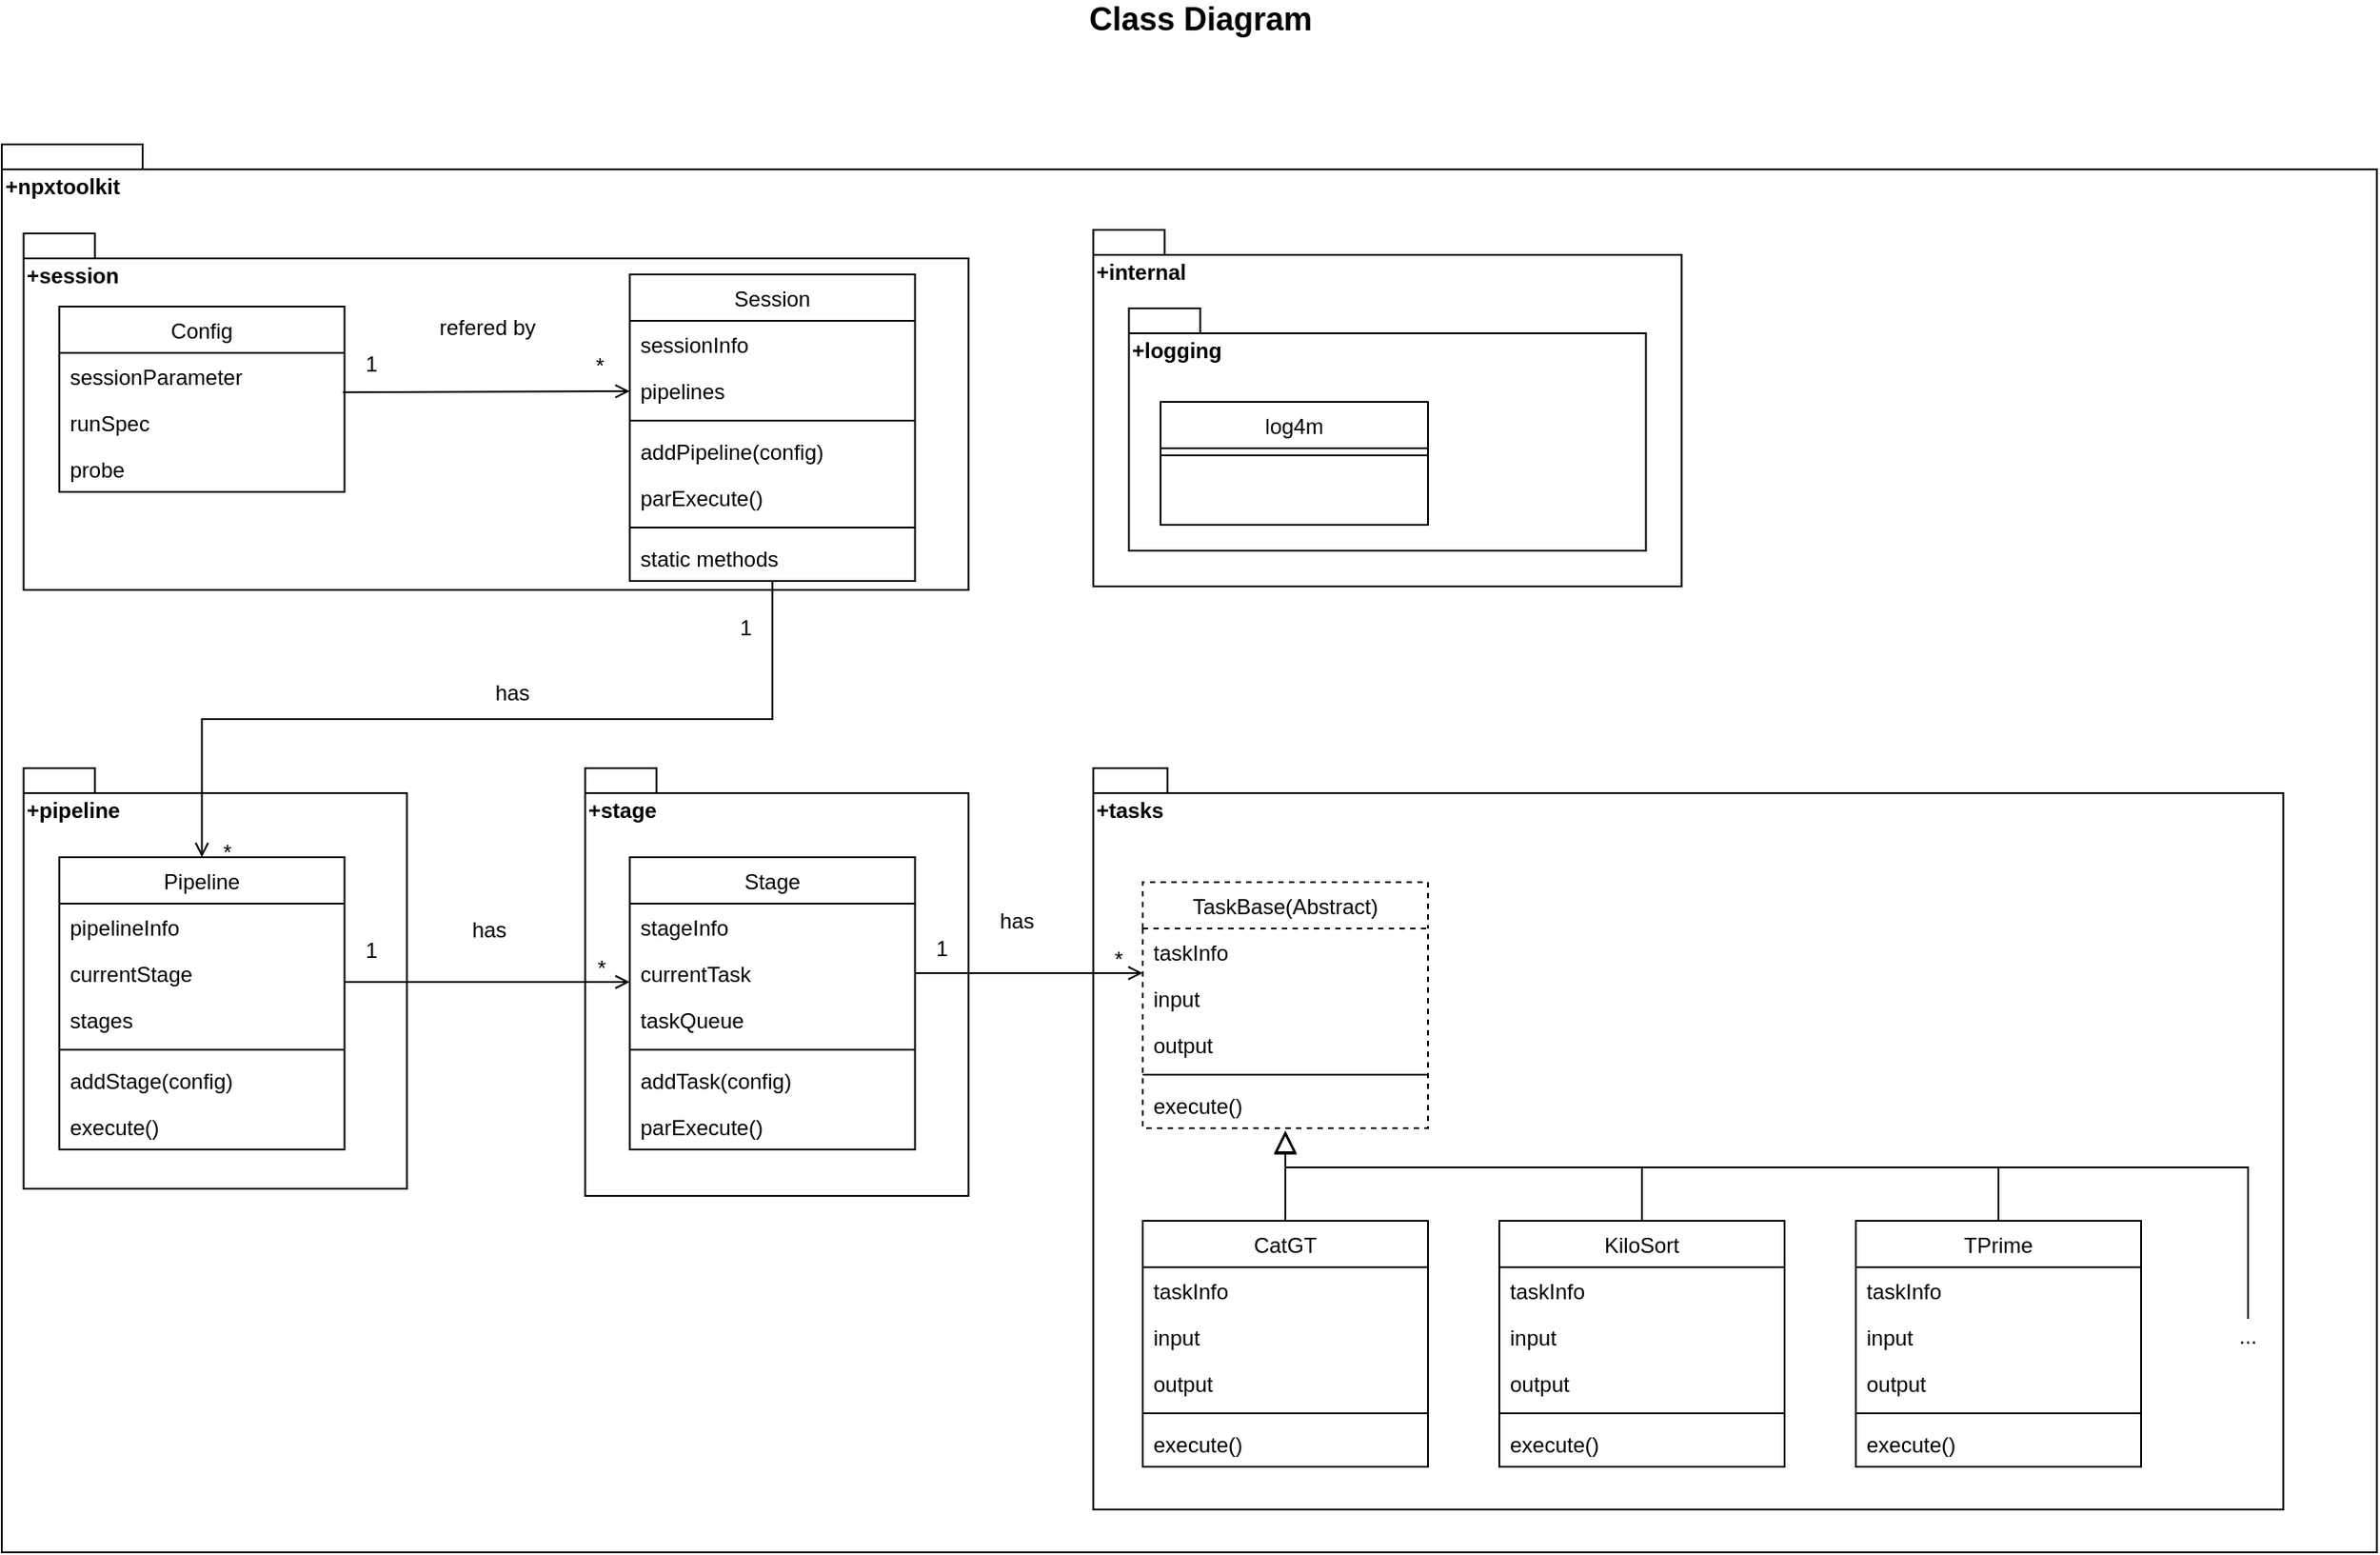 <mxfile version="15.5.0" type="device"><diagram id="C5RBs43oDa-KdzZeNtuy" name="Page-1"><mxGraphModel dx="1955" dy="514" grid="1" gridSize="10" guides="1" tooltips="1" connect="1" arrows="1" fold="1" page="1" pageScale="1" pageWidth="1169" pageHeight="827" math="0" shadow="0"><root><mxCell id="WIyWlLk6GJQsqaUBKTNV-0"/><mxCell id="WIyWlLk6GJQsqaUBKTNV-1" parent="WIyWlLk6GJQsqaUBKTNV-0"/><mxCell id="HkX5OqELua6553qJms5l-85" value="+npxtoolkit&lt;span style=&quot;color: rgba(0 , 0 , 0 , 0) ; font-family: monospace ; font-size: 0px ; font-weight: 400&quot;&gt;%3CmxGraphModel%3E%3Croot%3E%3CmxCell%20id%3D%220%22%2F%3E%3CmxCell%20id%3D%221%22%20parent%3D%220%22%2F%3E%3CmxCell%20id%3D%222%22%20value%3D%22%2Bpipeline%22%20style%3D%22shape%3Dfolder%3BfontStyle%3D1%3BspacingTop%3D10%3BtabWidth%3D40%3BtabHeight%3D14%3BtabPosition%3Dleft%3Bhtml%3D1%3BverticalAlign%3Dtop%3Balign%3Dleft%3B%22%20vertex%3D%221%22%20parent%3D%221%22%3E%3CmxGeometry%20x%3D%22-10%22%20y%3D%22-20%22%20width%3D%22250%22%20height%3D%22430%22%20as%3D%22geometry%22%2F%3E%3C%2FmxCell%3E%3C%2Froot%3E%3C%2FmxGraphMode&lt;/span&gt;" style="shape=folder;fontStyle=1;spacingTop=10;tabWidth=40;tabHeight=14;tabPosition=left;html=1;verticalAlign=top;align=left;" parent="WIyWlLk6GJQsqaUBKTNV-1" vertex="1"><mxGeometry x="-1150" y="90" width="1332.25" height="790" as="geometry"/></mxCell><mxCell id="gD0DMVMEmu4CW5XgSncK-82" value="+pipeline&lt;span style=&quot;color: rgba(0 , 0 , 0 , 0) ; font-family: monospace ; font-size: 0px ; font-weight: 400&quot;&gt;%3CmxGraphModel%3E%3Croot%3E%3CmxCell%20id%3D%220%22%2F%3E%3CmxCell%20id%3D%221%22%20parent%3D%220%22%2F%3E%3CmxCell%20id%3D%222%22%20value%3D%22%2Bpipeline%22%20style%3D%22shape%3Dfolder%3BfontStyle%3D1%3BspacingTop%3D10%3BtabWidth%3D40%3BtabHeight%3D14%3BtabPosition%3Dleft%3Bhtml%3D1%3BverticalAlign%3Dtop%3Balign%3Dleft%3B%22%20vertex%3D%221%22%20parent%3D%221%22%3E%3CmxGeometry%20x%3D%22-10%22%20y%3D%22-20%22%20width%3D%22250%22%20height%3D%22430%22%20as%3D%22geometry%22%2F%3E%3C%2FmxCell%3E%3C%2Froot%3E%3C%2FmxGraphMod&lt;/span&gt;" style="shape=folder;fontStyle=1;spacingTop=10;tabWidth=40;tabHeight=14;tabPosition=left;html=1;verticalAlign=top;align=left;" parent="WIyWlLk6GJQsqaUBKTNV-1" vertex="1"><mxGeometry x="-1137.75" y="440" width="215" height="236" as="geometry"/></mxCell><mxCell id="HkX5OqELua6553qJms5l-83" value="+stage&lt;span style=&quot;color: rgba(0 , 0 , 0 , 0) ; font-family: monospace ; font-size: 0px ; font-weight: 400&quot;&gt;%3CmxGraphModel%3E%3Croot%3E%3CmxCell%20id%3D%220%22%2F%3E%3CmxCell%20id%3D%221%22%20parent%3D%220%22%2F%3E%3CmxCell%20id%3D%222%22%20value%3D%22%2Bpipeline%22%20style%3D%22shape%3Dfolder%3BfontStyle%3D1%3BspacingTop%3D10%3BtabWidth%3D40%3BtabHeight%3D14%3BtabPosition%3Dleft%3Bhtml%3D1%3BverticalAlign%3Dtop%3Balign%3Dleft%3B%22%20vertex%3D%221%22%20parent%3D%221%22%3E%3CmxGeometry%20x%3D%22-10%22%20y%3D%22-20%22%20width%3D%22250%22%20height%3D%22430%22%20as%3D%22geometry%22%2F%3E%3C%2FmxCell%3E%3C%2Froot%3E%3C%2FmxGraphModel%3E&lt;/span&gt;" style="shape=folder;fontStyle=1;spacingTop=10;tabWidth=40;tabHeight=14;tabPosition=left;html=1;verticalAlign=top;align=left;" parent="WIyWlLk6GJQsqaUBKTNV-1" vertex="1"><mxGeometry x="-822.75" y="440" width="215" height="240" as="geometry"/></mxCell><mxCell id="HkX5OqELua6553qJms5l-82" value="+session" style="shape=folder;fontStyle=1;spacingTop=10;tabWidth=40;tabHeight=14;tabPosition=left;html=1;verticalAlign=top;align=left;" parent="WIyWlLk6GJQsqaUBKTNV-1" vertex="1"><mxGeometry x="-1137.75" y="140" width="530" height="200" as="geometry"/></mxCell><mxCell id="HkX5OqELua6553qJms5l-86" value="Class Diagram" style="text;html=1;strokeColor=none;fillColor=none;align=center;verticalAlign=middle;whiteSpace=wrap;rounded=0;fontStyle=1;fontSize=18;" parent="WIyWlLk6GJQsqaUBKTNV-1" vertex="1"><mxGeometry x="-680" y="10" width="405" height="20" as="geometry"/></mxCell><mxCell id="gD0DMVMEmu4CW5XgSncK-83" value="Config" style="swimlane;fontStyle=0;align=center;verticalAlign=top;childLayout=stackLayout;horizontal=1;startSize=26;horizontalStack=0;resizeParent=1;resizeLast=0;collapsible=1;marginBottom=0;rounded=0;shadow=0;strokeWidth=1;" parent="WIyWlLk6GJQsqaUBKTNV-1" vertex="1"><mxGeometry x="-1117.75" y="181" width="160" height="104" as="geometry"><mxRectangle x="550" y="140" width="160" height="26" as="alternateBounds"/></mxGeometry></mxCell><mxCell id="gD0DMVMEmu4CW5XgSncK-84" value="sessionParameter" style="text;align=left;verticalAlign=top;spacingLeft=4;spacingRight=4;overflow=hidden;rotatable=0;points=[[0,0.5],[1,0.5]];portConstraint=eastwest;rounded=0;shadow=0;html=0;" parent="gD0DMVMEmu4CW5XgSncK-83" vertex="1"><mxGeometry y="26" width="160" height="26" as="geometry"/></mxCell><mxCell id="gD0DMVMEmu4CW5XgSncK-85" value="runSpec" style="text;align=left;verticalAlign=top;spacingLeft=4;spacingRight=4;overflow=hidden;rotatable=0;points=[[0,0.5],[1,0.5]];portConstraint=eastwest;rounded=0;shadow=0;html=0;" parent="gD0DMVMEmu4CW5XgSncK-83" vertex="1"><mxGeometry y="52" width="160" height="26" as="geometry"/></mxCell><mxCell id="gD0DMVMEmu4CW5XgSncK-86" value="probe" style="text;align=left;verticalAlign=top;spacingLeft=4;spacingRight=4;overflow=hidden;rotatable=0;points=[[0,0.5],[1,0.5]];portConstraint=eastwest;rounded=0;shadow=0;html=0;" parent="gD0DMVMEmu4CW5XgSncK-83" vertex="1"><mxGeometry y="78" width="160" height="26" as="geometry"/></mxCell><mxCell id="gD0DMVMEmu4CW5XgSncK-87" value="Session" style="swimlane;fontStyle=0;align=center;verticalAlign=top;childLayout=stackLayout;horizontal=1;startSize=26;horizontalStack=0;resizeParent=1;resizeLast=0;collapsible=1;marginBottom=0;rounded=0;shadow=0;strokeWidth=1;" parent="WIyWlLk6GJQsqaUBKTNV-1" vertex="1"><mxGeometry x="-797.75" y="163" width="160" height="172" as="geometry"><mxRectangle x="550" y="140" width="160" height="26" as="alternateBounds"/></mxGeometry></mxCell><mxCell id="gD0DMVMEmu4CW5XgSncK-88" value="sessionInfo" style="text;align=left;verticalAlign=top;spacingLeft=4;spacingRight=4;overflow=hidden;rotatable=0;points=[[0,0.5],[1,0.5]];portConstraint=eastwest;rounded=0;shadow=0;html=0;" parent="gD0DMVMEmu4CW5XgSncK-87" vertex="1"><mxGeometry y="26" width="160" height="26" as="geometry"/></mxCell><mxCell id="gD0DMVMEmu4CW5XgSncK-89" value="pipelines" style="text;align=left;verticalAlign=top;spacingLeft=4;spacingRight=4;overflow=hidden;rotatable=0;points=[[0,0.5],[1,0.5]];portConstraint=eastwest;rounded=0;shadow=0;html=0;" parent="gD0DMVMEmu4CW5XgSncK-87" vertex="1"><mxGeometry y="52" width="160" height="26" as="geometry"/></mxCell><mxCell id="gD0DMVMEmu4CW5XgSncK-90" value="" style="line;html=1;strokeWidth=1;align=left;verticalAlign=middle;spacingTop=-1;spacingLeft=3;spacingRight=3;rotatable=0;labelPosition=right;points=[];portConstraint=eastwest;" parent="gD0DMVMEmu4CW5XgSncK-87" vertex="1"><mxGeometry y="78" width="160" height="8" as="geometry"/></mxCell><mxCell id="gD0DMVMEmu4CW5XgSncK-91" value="addPipeline(config)" style="text;align=left;verticalAlign=top;spacingLeft=4;spacingRight=4;overflow=hidden;rotatable=0;points=[[0,0.5],[1,0.5]];portConstraint=eastwest;" parent="gD0DMVMEmu4CW5XgSncK-87" vertex="1"><mxGeometry y="86" width="160" height="26" as="geometry"/></mxCell><mxCell id="gD0DMVMEmu4CW5XgSncK-92" value="parExecute()" style="text;align=left;verticalAlign=top;spacingLeft=4;spacingRight=4;overflow=hidden;rotatable=0;points=[[0,0.5],[1,0.5]];portConstraint=eastwest;" parent="gD0DMVMEmu4CW5XgSncK-87" vertex="1"><mxGeometry y="112" width="160" height="26" as="geometry"/></mxCell><mxCell id="RO8KzPzQyAX-KL4MtGL_-0" value="" style="line;html=1;strokeWidth=1;align=left;verticalAlign=middle;spacingTop=-1;spacingLeft=3;spacingRight=3;rotatable=0;labelPosition=right;points=[];portConstraint=eastwest;" parent="gD0DMVMEmu4CW5XgSncK-87" vertex="1"><mxGeometry y="138" width="160" height="8" as="geometry"/></mxCell><mxCell id="gD0DMVMEmu4CW5XgSncK-162" value="static methods" style="text;align=left;verticalAlign=top;spacingLeft=4;spacingRight=4;overflow=hidden;rotatable=0;points=[[0,0.5],[1,0.5]];portConstraint=eastwest;" parent="gD0DMVMEmu4CW5XgSncK-87" vertex="1"><mxGeometry y="146" width="160" height="26" as="geometry"/></mxCell><mxCell id="gD0DMVMEmu4CW5XgSncK-93" value="Pipeline" style="swimlane;fontStyle=0;align=center;verticalAlign=top;childLayout=stackLayout;horizontal=1;startSize=26;horizontalStack=0;resizeParent=1;resizeLast=0;collapsible=1;marginBottom=0;rounded=0;shadow=0;strokeWidth=1;" parent="WIyWlLk6GJQsqaUBKTNV-1" vertex="1"><mxGeometry x="-1117.75" y="490" width="160" height="164" as="geometry"><mxRectangle x="550" y="140" width="160" height="26" as="alternateBounds"/></mxGeometry></mxCell><mxCell id="gD0DMVMEmu4CW5XgSncK-94" value="pipelineInfo" style="text;align=left;verticalAlign=top;spacingLeft=4;spacingRight=4;overflow=hidden;rotatable=0;points=[[0,0.5],[1,0.5]];portConstraint=eastwest;rounded=0;shadow=0;html=0;" parent="gD0DMVMEmu4CW5XgSncK-93" vertex="1"><mxGeometry y="26" width="160" height="26" as="geometry"/></mxCell><mxCell id="gD0DMVMEmu4CW5XgSncK-95" value="currentStage" style="text;align=left;verticalAlign=top;spacingLeft=4;spacingRight=4;overflow=hidden;rotatable=0;points=[[0,0.5],[1,0.5]];portConstraint=eastwest;rounded=0;shadow=0;html=0;" parent="gD0DMVMEmu4CW5XgSncK-93" vertex="1"><mxGeometry y="52" width="160" height="26" as="geometry"/></mxCell><mxCell id="gD0DMVMEmu4CW5XgSncK-96" value="stages" style="text;align=left;verticalAlign=top;spacingLeft=4;spacingRight=4;overflow=hidden;rotatable=0;points=[[0,0.5],[1,0.5]];portConstraint=eastwest;rounded=0;shadow=0;html=0;" parent="gD0DMVMEmu4CW5XgSncK-93" vertex="1"><mxGeometry y="78" width="160" height="26" as="geometry"/></mxCell><mxCell id="gD0DMVMEmu4CW5XgSncK-97" value="" style="line;html=1;strokeWidth=1;align=left;verticalAlign=middle;spacingTop=-1;spacingLeft=3;spacingRight=3;rotatable=0;labelPosition=right;points=[];portConstraint=eastwest;" parent="gD0DMVMEmu4CW5XgSncK-93" vertex="1"><mxGeometry y="104" width="160" height="8" as="geometry"/></mxCell><mxCell id="gD0DMVMEmu4CW5XgSncK-98" value="addStage(config)" style="text;align=left;verticalAlign=top;spacingLeft=4;spacingRight=4;overflow=hidden;rotatable=0;points=[[0,0.5],[1,0.5]];portConstraint=eastwest;" parent="gD0DMVMEmu4CW5XgSncK-93" vertex="1"><mxGeometry y="112" width="160" height="26" as="geometry"/></mxCell><mxCell id="gD0DMVMEmu4CW5XgSncK-99" value="execute()" style="text;align=left;verticalAlign=top;spacingLeft=4;spacingRight=4;overflow=hidden;rotatable=0;points=[[0,0.5],[1,0.5]];portConstraint=eastwest;" parent="gD0DMVMEmu4CW5XgSncK-93" vertex="1"><mxGeometry y="138" width="160" height="26" as="geometry"/></mxCell><mxCell id="gD0DMVMEmu4CW5XgSncK-100" value="Stage" style="swimlane;fontStyle=0;align=center;verticalAlign=top;childLayout=stackLayout;horizontal=1;startSize=26;horizontalStack=0;resizeParent=1;resizeLast=0;collapsible=1;marginBottom=0;rounded=0;shadow=0;strokeWidth=1;" parent="WIyWlLk6GJQsqaUBKTNV-1" vertex="1"><mxGeometry x="-797.75" y="490" width="160" height="164" as="geometry"><mxRectangle x="550" y="140" width="160" height="26" as="alternateBounds"/></mxGeometry></mxCell><mxCell id="gD0DMVMEmu4CW5XgSncK-101" value="stageInfo" style="text;align=left;verticalAlign=top;spacingLeft=4;spacingRight=4;overflow=hidden;rotatable=0;points=[[0,0.5],[1,0.5]];portConstraint=eastwest;rounded=0;shadow=0;html=0;" parent="gD0DMVMEmu4CW5XgSncK-100" vertex="1"><mxGeometry y="26" width="160" height="26" as="geometry"/></mxCell><mxCell id="gD0DMVMEmu4CW5XgSncK-102" value="currentTask" style="text;align=left;verticalAlign=top;spacingLeft=4;spacingRight=4;overflow=hidden;rotatable=0;points=[[0,0.5],[1,0.5]];portConstraint=eastwest;rounded=0;shadow=0;html=0;" parent="gD0DMVMEmu4CW5XgSncK-100" vertex="1"><mxGeometry y="52" width="160" height="26" as="geometry"/></mxCell><mxCell id="gD0DMVMEmu4CW5XgSncK-103" value="taskQueue" style="text;align=left;verticalAlign=top;spacingLeft=4;spacingRight=4;overflow=hidden;rotatable=0;points=[[0,0.5],[1,0.5]];portConstraint=eastwest;rounded=0;shadow=0;html=0;" parent="gD0DMVMEmu4CW5XgSncK-100" vertex="1"><mxGeometry y="78" width="160" height="26" as="geometry"/></mxCell><mxCell id="gD0DMVMEmu4CW5XgSncK-104" value="" style="line;html=1;strokeWidth=1;align=left;verticalAlign=middle;spacingTop=-1;spacingLeft=3;spacingRight=3;rotatable=0;labelPosition=right;points=[];portConstraint=eastwest;" parent="gD0DMVMEmu4CW5XgSncK-100" vertex="1"><mxGeometry y="104" width="160" height="8" as="geometry"/></mxCell><mxCell id="gD0DMVMEmu4CW5XgSncK-105" value="addTask(config)" style="text;align=left;verticalAlign=top;spacingLeft=4;spacingRight=4;overflow=hidden;rotatable=0;points=[[0,0.5],[1,0.5]];portConstraint=eastwest;" parent="gD0DMVMEmu4CW5XgSncK-100" vertex="1"><mxGeometry y="112" width="160" height="26" as="geometry"/></mxCell><mxCell id="gD0DMVMEmu4CW5XgSncK-106" value="parExecute()" style="text;align=left;verticalAlign=top;spacingLeft=4;spacingRight=4;overflow=hidden;rotatable=0;points=[[0,0.5],[1,0.5]];portConstraint=eastwest;" parent="gD0DMVMEmu4CW5XgSncK-100" vertex="1"><mxGeometry y="138" width="160" height="26" as="geometry"/></mxCell><mxCell id="gD0DMVMEmu4CW5XgSncK-107" value="" style="endArrow=open;shadow=0;strokeWidth=1;rounded=0;endFill=1;edgeStyle=elbowEdgeStyle;elbow=vertical;exitX=0.994;exitY=-0.149;exitDx=0;exitDy=0;entryX=0;entryY=0.5;entryDx=0;entryDy=0;exitPerimeter=0;" parent="WIyWlLk6GJQsqaUBKTNV-1" source="gD0DMVMEmu4CW5XgSncK-85" target="gD0DMVMEmu4CW5XgSncK-89" edge="1"><mxGeometry x="0.5" y="41" relative="1" as="geometry"><mxPoint x="42.25" y="261.35" as="sourcePoint"/><mxPoint x="-830" y="240" as="targetPoint"/><mxPoint x="-40" y="32" as="offset"/><Array as="points"/></mxGeometry></mxCell><mxCell id="gD0DMVMEmu4CW5XgSncK-108" value="*" style="resizable=0;align=left;verticalAlign=bottom;labelBackgroundColor=none;fontSize=12;" parent="gD0DMVMEmu4CW5XgSncK-107" connectable="0" vertex="1"><mxGeometry x="-1" relative="1" as="geometry"><mxPoint x="140" y="-6" as="offset"/></mxGeometry></mxCell><mxCell id="gD0DMVMEmu4CW5XgSncK-109" value="1" style="resizable=0;align=right;verticalAlign=bottom;labelBackgroundColor=none;fontSize=12;" parent="gD0DMVMEmu4CW5XgSncK-107" connectable="0" vertex="1"><mxGeometry x="1" relative="1" as="geometry"><mxPoint x="-140" y="-6" as="offset"/></mxGeometry></mxCell><mxCell id="gD0DMVMEmu4CW5XgSncK-110" value="refered by" style="text;html=1;resizable=0;points=[];;align=center;verticalAlign=middle;labelBackgroundColor=none;rounded=0;shadow=0;strokeWidth=1;fontSize=12;" parent="gD0DMVMEmu4CW5XgSncK-107" vertex="1" connectable="0"><mxGeometry x="0.5" y="49" relative="1" as="geometry"><mxPoint x="-40" y="13" as="offset"/></mxGeometry></mxCell><mxCell id="gD0DMVMEmu4CW5XgSncK-111" value="" style="endArrow=open;shadow=0;strokeWidth=1;rounded=0;endFill=1;edgeStyle=elbowEdgeStyle;elbow=vertical;entryX=0.5;entryY=0;entryDx=0;entryDy=0;" parent="WIyWlLk6GJQsqaUBKTNV-1" source="gD0DMVMEmu4CW5XgSncK-87" target="gD0DMVMEmu4CW5XgSncK-93" edge="1"><mxGeometry x="0.5" y="41" relative="1" as="geometry"><mxPoint x="42.25" y="475.35" as="sourcePoint"/><mxPoint x="42.25" y="564" as="targetPoint"/><mxPoint x="-40" y="32" as="offset"/><Array as="points"/></mxGeometry></mxCell><mxCell id="gD0DMVMEmu4CW5XgSncK-112" value="*" style="resizable=0;align=left;verticalAlign=bottom;labelBackgroundColor=none;fontSize=12;" parent="gD0DMVMEmu4CW5XgSncK-111" connectable="0" vertex="1"><mxGeometry x="-1" relative="1" as="geometry"><mxPoint x="-310" y="161" as="offset"/></mxGeometry></mxCell><mxCell id="gD0DMVMEmu4CW5XgSncK-113" value="1" style="resizable=0;align=right;verticalAlign=bottom;labelBackgroundColor=none;fontSize=12;" parent="gD0DMVMEmu4CW5XgSncK-111" connectable="0" vertex="1"><mxGeometry x="1" relative="1" as="geometry"><mxPoint x="310" y="-120" as="offset"/></mxGeometry></mxCell><mxCell id="gD0DMVMEmu4CW5XgSncK-114" value="has" style="text;html=1;resizable=0;points=[];;align=center;verticalAlign=middle;labelBackgroundColor=none;rounded=0;shadow=0;strokeWidth=1;fontSize=12;" parent="gD0DMVMEmu4CW5XgSncK-111" vertex="1" connectable="0"><mxGeometry x="0.5" y="49" relative="1" as="geometry"><mxPoint x="132" y="-64" as="offset"/></mxGeometry></mxCell><mxCell id="gD0DMVMEmu4CW5XgSncK-115" value="" style="endArrow=open;shadow=0;strokeWidth=1;rounded=0;endFill=1;edgeStyle=elbowEdgeStyle;elbow=vertical;" parent="WIyWlLk6GJQsqaUBKTNV-1" source="gD0DMVMEmu4CW5XgSncK-93" target="gD0DMVMEmu4CW5XgSncK-100" edge="1"><mxGeometry x="0.5" y="41" relative="1" as="geometry"><mxPoint x="122.25" y="629" as="sourcePoint"/><mxPoint x="301.25" y="629" as="targetPoint"/><mxPoint x="-40" y="32" as="offset"/><Array as="points"><mxPoint x="-867.75" y="560"/><mxPoint x="-887.75" y="540"/><mxPoint x="-877.75" y="629"/></Array></mxGeometry></mxCell><mxCell id="gD0DMVMEmu4CW5XgSncK-116" value="*" style="resizable=0;align=left;verticalAlign=bottom;labelBackgroundColor=none;fontSize=12;" parent="gD0DMVMEmu4CW5XgSncK-115" connectable="0" vertex="1"><mxGeometry x="-1" relative="1" as="geometry"><mxPoint x="140" y="1" as="offset"/></mxGeometry></mxCell><mxCell id="gD0DMVMEmu4CW5XgSncK-117" value="1" style="resizable=0;align=right;verticalAlign=bottom;labelBackgroundColor=none;fontSize=12;" parent="gD0DMVMEmu4CW5XgSncK-115" connectable="0" vertex="1"><mxGeometry x="1" relative="1" as="geometry"><mxPoint x="-140" y="-9" as="offset"/></mxGeometry></mxCell><mxCell id="gD0DMVMEmu4CW5XgSncK-118" value="has" style="text;html=1;resizable=0;points=[];;align=center;verticalAlign=middle;labelBackgroundColor=none;rounded=0;shadow=0;strokeWidth=1;fontSize=12;" parent="gD0DMVMEmu4CW5XgSncK-115" vertex="1" connectable="0"><mxGeometry x="0.5" y="49" relative="1" as="geometry"><mxPoint x="-40" y="20" as="offset"/></mxGeometry></mxCell><mxCell id="gD0DMVMEmu4CW5XgSncK-119" value="+tasks&lt;span style=&quot;color: rgba(0 , 0 , 0 , 0) ; font-family: monospace ; font-size: 0px ; font-weight: 400&quot;&gt;%3CmxGraphModel%3E%3Croot%3E%3CmxCell%20id%3D%220%22%2F%3E%3CmxCell%20id%3D%221%22%20parent%3D%220%22%2F%3E%3CmxCell%20id%3D%222%22%20value%3D%22%2Bpipeline%22%20style%3D%22shape%3Dfolder%3BfontStyle%3D1%3BspacingTop%3D10%3BtabWidth%3D40%3BtabHeight%3D14%3BtabPosition%3Dleft%3Bhtml%3D1%3BverticalAlign%3Dtop%3Balign%3Dleft%3B%22%20vertex%3D%221%22%20parent%3D%221%22%3E%3CmxGeometry%20x%3D%22-10%22%20y%3D%22-20%22%20width%3D%22250%22%20height%3D%22430%22%20as%3D%22geometry%22%2F%3E%3C%2FmxCell%3E%3C%2Froot%3E%3C%2FmxGraphModel%3&lt;/span&gt;" style="shape=folder;fontStyle=1;spacingTop=10;tabWidth=40;tabHeight=14;tabPosition=left;html=1;verticalAlign=top;align=left;" parent="WIyWlLk6GJQsqaUBKTNV-1" vertex="1"><mxGeometry x="-537.75" y="440" width="667.5" height="416" as="geometry"/></mxCell><mxCell id="gD0DMVMEmu4CW5XgSncK-120" value="TaskBase(Abstract)" style="swimlane;fontStyle=0;align=center;verticalAlign=top;childLayout=stackLayout;horizontal=1;startSize=26;horizontalStack=0;resizeParent=1;resizeLast=0;collapsible=1;marginBottom=0;rounded=0;shadow=0;strokeWidth=1;dashed=1;" parent="WIyWlLk6GJQsqaUBKTNV-1" vertex="1"><mxGeometry x="-510" y="504" width="160" height="138" as="geometry"><mxRectangle x="550" y="140" width="160" height="26" as="alternateBounds"/></mxGeometry></mxCell><mxCell id="gD0DMVMEmu4CW5XgSncK-121" value="taskInfo" style="text;align=left;verticalAlign=top;spacingLeft=4;spacingRight=4;overflow=hidden;rotatable=0;points=[[0,0.5],[1,0.5]];portConstraint=eastwest;rounded=0;shadow=0;html=0;" parent="gD0DMVMEmu4CW5XgSncK-120" vertex="1"><mxGeometry y="26" width="160" height="26" as="geometry"/></mxCell><mxCell id="gD0DMVMEmu4CW5XgSncK-122" value="input" style="text;align=left;verticalAlign=top;spacingLeft=4;spacingRight=4;overflow=hidden;rotatable=0;points=[[0,0.5],[1,0.5]];portConstraint=eastwest;rounded=0;shadow=0;html=0;" parent="gD0DMVMEmu4CW5XgSncK-120" vertex="1"><mxGeometry y="52" width="160" height="26" as="geometry"/></mxCell><mxCell id="gD0DMVMEmu4CW5XgSncK-123" value="output" style="text;align=left;verticalAlign=top;spacingLeft=4;spacingRight=4;overflow=hidden;rotatable=0;points=[[0,0.5],[1,0.5]];portConstraint=eastwest;rounded=0;shadow=0;html=0;" parent="gD0DMVMEmu4CW5XgSncK-120" vertex="1"><mxGeometry y="78" width="160" height="26" as="geometry"/></mxCell><mxCell id="gD0DMVMEmu4CW5XgSncK-124" value="" style="line;html=1;strokeWidth=1;align=left;verticalAlign=middle;spacingTop=-1;spacingLeft=3;spacingRight=3;rotatable=0;labelPosition=right;points=[];portConstraint=eastwest;" parent="gD0DMVMEmu4CW5XgSncK-120" vertex="1"><mxGeometry y="104" width="160" height="8" as="geometry"/></mxCell><mxCell id="gD0DMVMEmu4CW5XgSncK-125" value="execute()" style="text;align=left;verticalAlign=top;spacingLeft=4;spacingRight=4;overflow=hidden;rotatable=0;points=[[0,0.5],[1,0.5]];portConstraint=eastwest;" parent="gD0DMVMEmu4CW5XgSncK-120" vertex="1"><mxGeometry y="112" width="160" height="26" as="geometry"/></mxCell><mxCell id="gD0DMVMEmu4CW5XgSncK-126" value="CatGT" style="swimlane;fontStyle=0;align=center;verticalAlign=top;childLayout=stackLayout;horizontal=1;startSize=26;horizontalStack=0;resizeParent=1;resizeLast=0;collapsible=1;marginBottom=0;rounded=0;shadow=0;strokeWidth=1;" parent="WIyWlLk6GJQsqaUBKTNV-1" vertex="1"><mxGeometry x="-510" y="694" width="160" height="138" as="geometry"><mxRectangle x="550" y="140" width="160" height="26" as="alternateBounds"/></mxGeometry></mxCell><mxCell id="gD0DMVMEmu4CW5XgSncK-127" value="taskInfo" style="text;align=left;verticalAlign=top;spacingLeft=4;spacingRight=4;overflow=hidden;rotatable=0;points=[[0,0.5],[1,0.5]];portConstraint=eastwest;rounded=0;shadow=0;html=0;" parent="gD0DMVMEmu4CW5XgSncK-126" vertex="1"><mxGeometry y="26" width="160" height="26" as="geometry"/></mxCell><mxCell id="gD0DMVMEmu4CW5XgSncK-128" value="input" style="text;align=left;verticalAlign=top;spacingLeft=4;spacingRight=4;overflow=hidden;rotatable=0;points=[[0,0.5],[1,0.5]];portConstraint=eastwest;rounded=0;shadow=0;html=0;" parent="gD0DMVMEmu4CW5XgSncK-126" vertex="1"><mxGeometry y="52" width="160" height="26" as="geometry"/></mxCell><mxCell id="gD0DMVMEmu4CW5XgSncK-129" value="output" style="text;align=left;verticalAlign=top;spacingLeft=4;spacingRight=4;overflow=hidden;rotatable=0;points=[[0,0.5],[1,0.5]];portConstraint=eastwest;rounded=0;shadow=0;html=0;" parent="gD0DMVMEmu4CW5XgSncK-126" vertex="1"><mxGeometry y="78" width="160" height="26" as="geometry"/></mxCell><mxCell id="gD0DMVMEmu4CW5XgSncK-130" value="" style="line;html=1;strokeWidth=1;align=left;verticalAlign=middle;spacingTop=-1;spacingLeft=3;spacingRight=3;rotatable=0;labelPosition=right;points=[];portConstraint=eastwest;" parent="gD0DMVMEmu4CW5XgSncK-126" vertex="1"><mxGeometry y="104" width="160" height="8" as="geometry"/></mxCell><mxCell id="gD0DMVMEmu4CW5XgSncK-131" value="execute()" style="text;align=left;verticalAlign=top;spacingLeft=4;spacingRight=4;overflow=hidden;rotatable=0;points=[[0,0.5],[1,0.5]];portConstraint=eastwest;" parent="gD0DMVMEmu4CW5XgSncK-126" vertex="1"><mxGeometry y="112" width="160" height="26" as="geometry"/></mxCell><mxCell id="gD0DMVMEmu4CW5XgSncK-132" value="KiloSort" style="swimlane;fontStyle=0;align=center;verticalAlign=top;childLayout=stackLayout;horizontal=1;startSize=26;horizontalStack=0;resizeParent=1;resizeLast=0;collapsible=1;marginBottom=0;rounded=0;shadow=0;strokeWidth=1;" parent="WIyWlLk6GJQsqaUBKTNV-1" vertex="1"><mxGeometry x="-310" y="694" width="160" height="138" as="geometry"><mxRectangle x="550" y="140" width="160" height="26" as="alternateBounds"/></mxGeometry></mxCell><mxCell id="gD0DMVMEmu4CW5XgSncK-133" value="taskInfo" style="text;align=left;verticalAlign=top;spacingLeft=4;spacingRight=4;overflow=hidden;rotatable=0;points=[[0,0.5],[1,0.5]];portConstraint=eastwest;rounded=0;shadow=0;html=0;" parent="gD0DMVMEmu4CW5XgSncK-132" vertex="1"><mxGeometry y="26" width="160" height="26" as="geometry"/></mxCell><mxCell id="gD0DMVMEmu4CW5XgSncK-134" value="input" style="text;align=left;verticalAlign=top;spacingLeft=4;spacingRight=4;overflow=hidden;rotatable=0;points=[[0,0.5],[1,0.5]];portConstraint=eastwest;rounded=0;shadow=0;html=0;" parent="gD0DMVMEmu4CW5XgSncK-132" vertex="1"><mxGeometry y="52" width="160" height="26" as="geometry"/></mxCell><mxCell id="gD0DMVMEmu4CW5XgSncK-135" value="output" style="text;align=left;verticalAlign=top;spacingLeft=4;spacingRight=4;overflow=hidden;rotatable=0;points=[[0,0.5],[1,0.5]];portConstraint=eastwest;rounded=0;shadow=0;html=0;" parent="gD0DMVMEmu4CW5XgSncK-132" vertex="1"><mxGeometry y="78" width="160" height="26" as="geometry"/></mxCell><mxCell id="gD0DMVMEmu4CW5XgSncK-136" value="" style="line;html=1;strokeWidth=1;align=left;verticalAlign=middle;spacingTop=-1;spacingLeft=3;spacingRight=3;rotatable=0;labelPosition=right;points=[];portConstraint=eastwest;" parent="gD0DMVMEmu4CW5XgSncK-132" vertex="1"><mxGeometry y="104" width="160" height="8" as="geometry"/></mxCell><mxCell id="gD0DMVMEmu4CW5XgSncK-137" value="execute()" style="text;align=left;verticalAlign=top;spacingLeft=4;spacingRight=4;overflow=hidden;rotatable=0;points=[[0,0.5],[1,0.5]];portConstraint=eastwest;" parent="gD0DMVMEmu4CW5XgSncK-132" vertex="1"><mxGeometry y="112" width="160" height="26" as="geometry"/></mxCell><mxCell id="gD0DMVMEmu4CW5XgSncK-138" value="TPrime" style="swimlane;fontStyle=0;align=center;verticalAlign=top;childLayout=stackLayout;horizontal=1;startSize=26;horizontalStack=0;resizeParent=1;resizeLast=0;collapsible=1;marginBottom=0;rounded=0;shadow=0;strokeWidth=1;" parent="WIyWlLk6GJQsqaUBKTNV-1" vertex="1"><mxGeometry x="-110" y="694" width="160" height="138" as="geometry"><mxRectangle x="550" y="140" width="160" height="26" as="alternateBounds"/></mxGeometry></mxCell><mxCell id="gD0DMVMEmu4CW5XgSncK-139" value="taskInfo" style="text;align=left;verticalAlign=top;spacingLeft=4;spacingRight=4;overflow=hidden;rotatable=0;points=[[0,0.5],[1,0.5]];portConstraint=eastwest;rounded=0;shadow=0;html=0;" parent="gD0DMVMEmu4CW5XgSncK-138" vertex="1"><mxGeometry y="26" width="160" height="26" as="geometry"/></mxCell><mxCell id="gD0DMVMEmu4CW5XgSncK-140" value="input" style="text;align=left;verticalAlign=top;spacingLeft=4;spacingRight=4;overflow=hidden;rotatable=0;points=[[0,0.5],[1,0.5]];portConstraint=eastwest;rounded=0;shadow=0;html=0;" parent="gD0DMVMEmu4CW5XgSncK-138" vertex="1"><mxGeometry y="52" width="160" height="26" as="geometry"/></mxCell><mxCell id="gD0DMVMEmu4CW5XgSncK-141" value="output" style="text;align=left;verticalAlign=top;spacingLeft=4;spacingRight=4;overflow=hidden;rotatable=0;points=[[0,0.5],[1,0.5]];portConstraint=eastwest;rounded=0;shadow=0;html=0;" parent="gD0DMVMEmu4CW5XgSncK-138" vertex="1"><mxGeometry y="78" width="160" height="26" as="geometry"/></mxCell><mxCell id="gD0DMVMEmu4CW5XgSncK-142" value="" style="line;html=1;strokeWidth=1;align=left;verticalAlign=middle;spacingTop=-1;spacingLeft=3;spacingRight=3;rotatable=0;labelPosition=right;points=[];portConstraint=eastwest;" parent="gD0DMVMEmu4CW5XgSncK-138" vertex="1"><mxGeometry y="104" width="160" height="8" as="geometry"/></mxCell><mxCell id="gD0DMVMEmu4CW5XgSncK-143" value="execute()" style="text;align=left;verticalAlign=top;spacingLeft=4;spacingRight=4;overflow=hidden;rotatable=0;points=[[0,0.5],[1,0.5]];portConstraint=eastwest;" parent="gD0DMVMEmu4CW5XgSncK-138" vertex="1"><mxGeometry y="112" width="160" height="26" as="geometry"/></mxCell><mxCell id="gD0DMVMEmu4CW5XgSncK-144" value="" style="endArrow=block;endSize=10;endFill=0;shadow=0;strokeWidth=1;rounded=0;edgeStyle=elbowEdgeStyle;elbow=vertical;entryX=0.5;entryY=1.051;entryDx=0;entryDy=0;entryPerimeter=0;exitX=0.5;exitY=0;exitDx=0;exitDy=0;" parent="WIyWlLk6GJQsqaUBKTNV-1" source="gD0DMVMEmu4CW5XgSncK-126" target="gD0DMVMEmu4CW5XgSncK-125" edge="1"><mxGeometry width="160" relative="1" as="geometry"><mxPoint x="-460" y="674" as="sourcePoint"/><mxPoint x="-640" y="820.0" as="targetPoint"/></mxGeometry></mxCell><mxCell id="gD0DMVMEmu4CW5XgSncK-145" value="" style="endArrow=block;endSize=10;endFill=0;shadow=0;strokeWidth=1;rounded=0;edgeStyle=elbowEdgeStyle;elbow=vertical;exitX=0.5;exitY=0;exitDx=0;exitDy=0;" parent="WIyWlLk6GJQsqaUBKTNV-1" source="gD0DMVMEmu4CW5XgSncK-132" edge="1"><mxGeometry width="160" relative="1" as="geometry"><mxPoint x="-420" y="704" as="sourcePoint"/><mxPoint x="-430" y="644.0" as="targetPoint"/><Array as="points"><mxPoint x="-330" y="664"/></Array></mxGeometry></mxCell><mxCell id="gD0DMVMEmu4CW5XgSncK-146" value="" style="endArrow=block;endSize=10;endFill=0;shadow=0;strokeWidth=1;rounded=0;edgeStyle=elbowEdgeStyle;elbow=vertical;" parent="WIyWlLk6GJQsqaUBKTNV-1" source="gD0DMVMEmu4CW5XgSncK-138" edge="1"><mxGeometry width="160" relative="1" as="geometry"><mxPoint x="-410" y="714" as="sourcePoint"/><mxPoint x="-430" y="644.0" as="targetPoint"/><Array as="points"><mxPoint x="-230" y="664"/></Array></mxGeometry></mxCell><mxCell id="gD0DMVMEmu4CW5XgSncK-148" value="..." style="text;html=1;strokeColor=none;fillColor=none;align=center;verticalAlign=middle;whiteSpace=wrap;rounded=0;" parent="WIyWlLk6GJQsqaUBKTNV-1" vertex="1"><mxGeometry x="90" y="749" width="40" height="20" as="geometry"/></mxCell><mxCell id="gD0DMVMEmu4CW5XgSncK-149" value="" style="endArrow=block;endSize=10;endFill=0;shadow=0;strokeWidth=1;rounded=0;edgeStyle=elbowEdgeStyle;elbow=vertical;exitX=0.5;exitY=0;exitDx=0;exitDy=0;" parent="WIyWlLk6GJQsqaUBKTNV-1" source="gD0DMVMEmu4CW5XgSncK-148" edge="1"><mxGeometry width="160" relative="1" as="geometry"><mxPoint x="-20" y="704" as="sourcePoint"/><mxPoint x="-430" y="644.0" as="targetPoint"/><Array as="points"><mxPoint x="-160" y="664"/></Array></mxGeometry></mxCell><mxCell id="gD0DMVMEmu4CW5XgSncK-150" value="" style="endArrow=open;shadow=0;strokeWidth=1;rounded=0;endFill=1;edgeStyle=elbowEdgeStyle;elbow=vertical;exitX=1;exitY=0.5;exitDx=0;exitDy=0;" parent="WIyWlLk6GJQsqaUBKTNV-1" source="gD0DMVMEmu4CW5XgSncK-102" target="gD0DMVMEmu4CW5XgSncK-120" edge="1"><mxGeometry x="0.5" y="41" relative="1" as="geometry"><mxPoint x="-947.75" y="639" as="sourcePoint"/><mxPoint x="-787.75" y="639" as="targetPoint"/><mxPoint x="-40" y="32" as="offset"/><Array as="points"/></mxGeometry></mxCell><mxCell id="gD0DMVMEmu4CW5XgSncK-151" value="*" style="resizable=0;align=left;verticalAlign=bottom;labelBackgroundColor=none;fontSize=12;" parent="gD0DMVMEmu4CW5XgSncK-150" connectable="0" vertex="1"><mxGeometry x="-1" relative="1" as="geometry"><mxPoint x="110" y="1" as="offset"/></mxGeometry></mxCell><mxCell id="gD0DMVMEmu4CW5XgSncK-152" value="1" style="resizable=0;align=right;verticalAlign=bottom;labelBackgroundColor=none;fontSize=12;" parent="gD0DMVMEmu4CW5XgSncK-150" connectable="0" vertex="1"><mxGeometry x="1" relative="1" as="geometry"><mxPoint x="-108" y="-5" as="offset"/></mxGeometry></mxCell><mxCell id="gD0DMVMEmu4CW5XgSncK-153" value="has" style="text;html=1;resizable=0;points=[];;align=center;verticalAlign=middle;labelBackgroundColor=none;rounded=0;shadow=0;strokeWidth=1;fontSize=12;" parent="gD0DMVMEmu4CW5XgSncK-150" vertex="1" connectable="0"><mxGeometry x="0.5" y="49" relative="1" as="geometry"><mxPoint x="-40" y="20" as="offset"/></mxGeometry></mxCell><mxCell id="gD0DMVMEmu4CW5XgSncK-154" value="+internal" style="shape=folder;fontStyle=1;spacingTop=10;tabWidth=40;tabHeight=14;tabPosition=left;html=1;verticalAlign=top;align=left;" parent="WIyWlLk6GJQsqaUBKTNV-1" vertex="1"><mxGeometry x="-537.75" y="138" width="330" height="200" as="geometry"/></mxCell><mxCell id="gD0DMVMEmu4CW5XgSncK-155" value="+logging" style="shape=folder;fontStyle=1;spacingTop=10;tabWidth=40;tabHeight=14;tabPosition=left;html=1;verticalAlign=top;align=left;" parent="WIyWlLk6GJQsqaUBKTNV-1" vertex="1"><mxGeometry x="-517.75" y="182" width="290" height="136" as="geometry"/></mxCell><mxCell id="gD0DMVMEmu4CW5XgSncK-156" value="log4m" style="swimlane;fontStyle=0;align=center;verticalAlign=top;childLayout=stackLayout;horizontal=1;startSize=26;horizontalStack=0;resizeParent=1;resizeLast=0;collapsible=1;marginBottom=0;rounded=0;shadow=0;strokeWidth=1;" parent="WIyWlLk6GJQsqaUBKTNV-1" vertex="1"><mxGeometry x="-500" y="234.5" width="150" height="69" as="geometry"><mxRectangle x="550" y="140" width="160" height="26" as="alternateBounds"/></mxGeometry></mxCell><mxCell id="gD0DMVMEmu4CW5XgSncK-159" value="" style="line;html=1;strokeWidth=1;align=left;verticalAlign=middle;spacingTop=-1;spacingLeft=3;spacingRight=3;rotatable=0;labelPosition=right;points=[];portConstraint=eastwest;" parent="gD0DMVMEmu4CW5XgSncK-156" vertex="1"><mxGeometry y="26" width="150" height="8" as="geometry"/></mxCell></root></mxGraphModel></diagram></mxfile>